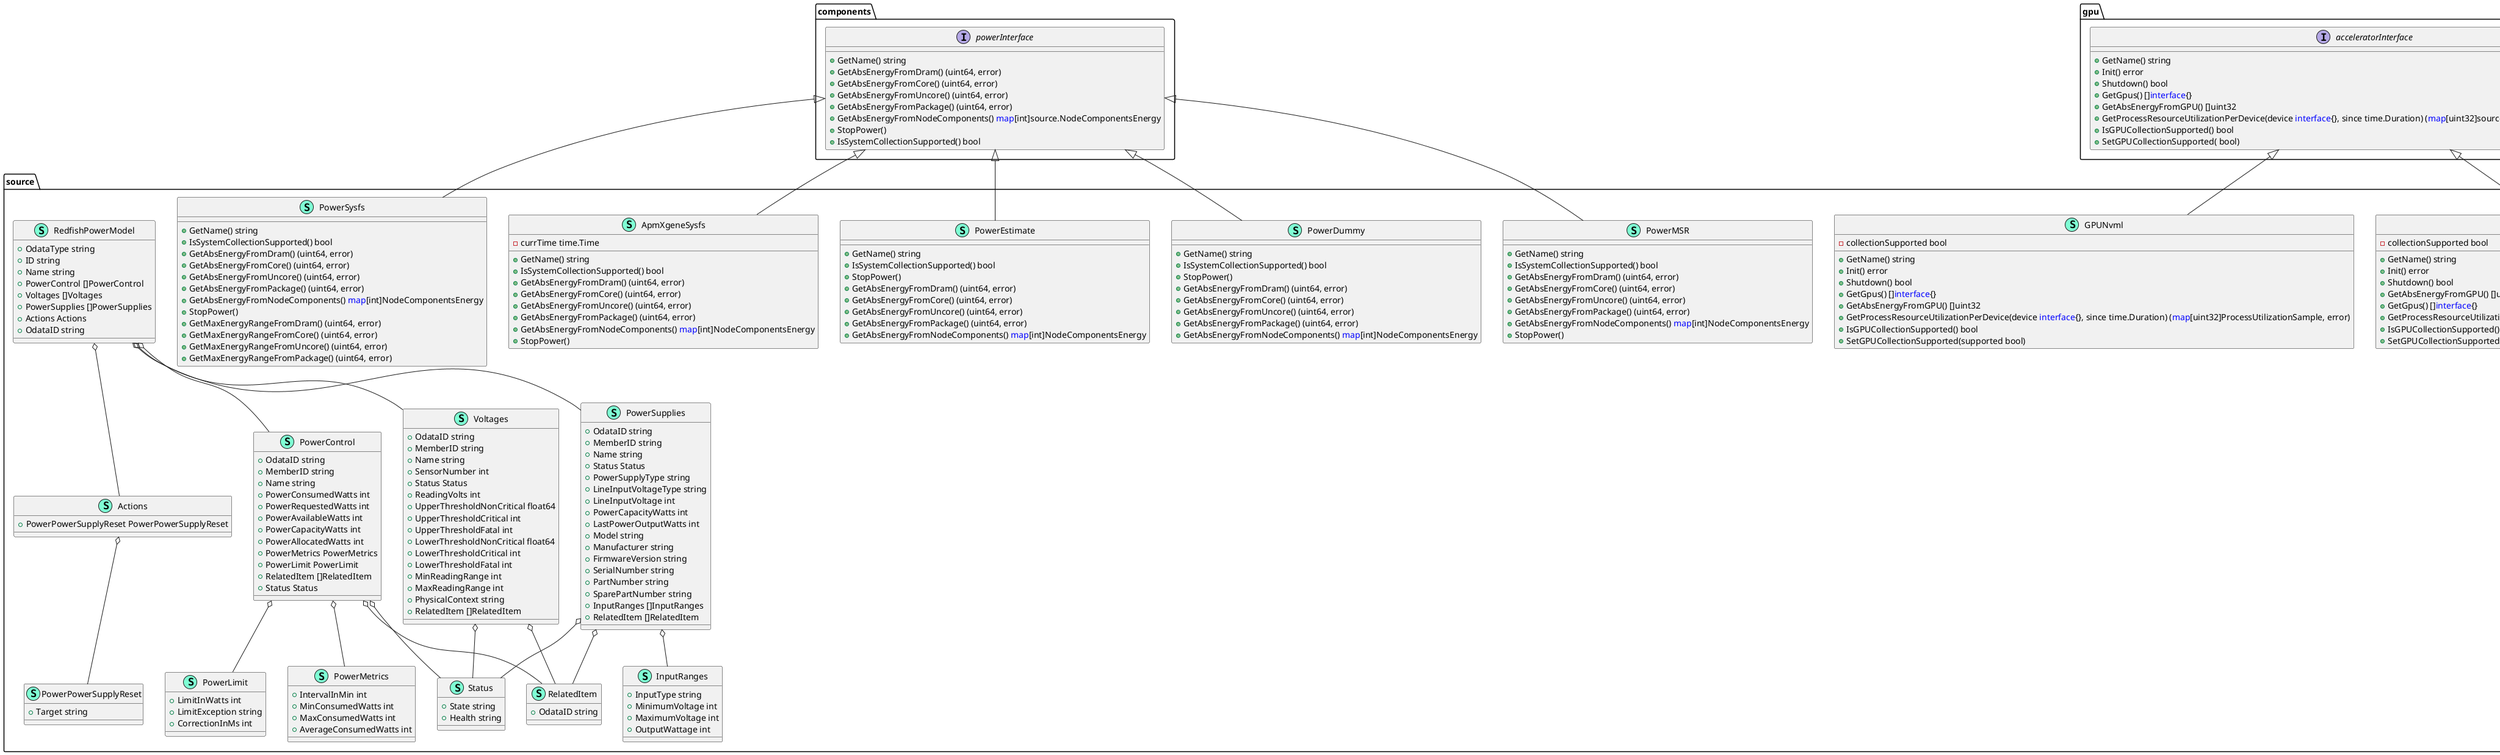 @startuml
namespace components {
    interface powerInterface  {
        + GetName() string
        + GetAbsEnergyFromDram() (uint64, error)
        + GetAbsEnergyFromCore() (uint64, error)
        + GetAbsEnergyFromUncore() (uint64, error)
        + GetAbsEnergyFromPackage() (uint64, error)
        + GetAbsEnergyFromNodeComponents() <font color=blue>map</font>[int]source.NodeComponentsEnergy
        + StopPower()
        + IsSystemCollectionSupported() bool

    }
}



namespace gpu {
    interface acceleratorInterface  {
        + GetName() string
        + Init() error
        + Shutdown() bool
        + GetGpus() []<font color=blue>interface</font>{}
        + GetAbsEnergyFromGPU() []uint32
        + GetProcessResourceUtilizationPerDevice(device <font color=blue>interface</font>{}, since time.Duration) (<font color=blue>map</font>[uint32]source.ProcessUtilizationSample, error)
        + IsGPUCollectionSupported() bool
        + SetGPUCollectionSupported( bool)

    }
}



namespace platform {
    class dummy << (S,Aquamarine) >> {
        + GetName() string
        + IsSystemCollectionSupported() bool
        + StopPower()
        + GetAbsEnergyFromPlatform() (<font color=blue>map</font>[string]float64, error)

    }
    interface powerInterface  {
        + GetName() string
        + GetAbsEnergyFromPlatform() (<font color=blue>map</font>[string]float64, error)
        + StopPower()
        + IsSystemCollectionSupported() bool

    }
}

"platform.powerInterface" <|-- "platform.dummy"

namespace source {
    class ACPI << (S,Aquamarine) >> {
        - powerPath string

        + CollectEnergy bool

        + GetName() string
        + StopPower()
        + GetCPUCoreFrequency() <font color=blue>map</font>[int32]uint64
        + IsSystemCollectionSupported() bool
        + IsHWMONCollectionSupported() bool
        + GetAbsEnergyFromPlatform() (<font color=blue>map</font>[string]float64, error)

    }
    class Actions << (S,Aquamarine) >> {
        + PowerPowerSupplyReset PowerPowerSupplyReset

    }
    class ApmXgeneSysfs << (S,Aquamarine) >> {
        - currTime time.Time

        + GetName() string
        + IsSystemCollectionSupported() bool
        + GetAbsEnergyFromDram() (uint64, error)
        + GetAbsEnergyFromCore() (uint64, error)
        + GetAbsEnergyFromUncore() (uint64, error)
        + GetAbsEnergyFromPackage() (uint64, error)
        + GetAbsEnergyFromNodeComponents() <font color=blue>map</font>[int]NodeComponentsEnergy
        + StopPower()

    }
    class DeviceUtilizationSample << (S,Aquamarine) >> {
        + SampleCnt uint64
        + PciTransCnt uint64
        + Latency uint64
        + BwIn uint64
        + BwOut uint64
        + CprUtil uint64
        + DcprUtil uint64
        + XltUtil uint64
        + CphUtil uint64
        + AthUtil uint64

    }
    class GPUDummy << (S,Aquamarine) >> {
        - collectionSupported bool

        + GetName() string
        + Init() error
        + Shutdown() bool
        + GetAbsEnergyFromGPU() []uint32
        + GetGpus() []<font color=blue>interface</font>{}
        + GetProcessResourceUtilizationPerDevice(device <font color=blue>interface</font>{}, since time.Duration) (<font color=blue>map</font>[uint32]ProcessUtilizationSample, error)
        + IsGPUCollectionSupported() bool
        + SetGPUCollectionSupported(supported bool)

    }
    class GPUNvml << (S,Aquamarine) >> {
        - collectionSupported bool

        + GetName() string
        + Init() error
        + Shutdown() bool
        + GetGpus() []<font color=blue>interface</font>{}
        + GetAbsEnergyFromGPU() []uint32
        + GetProcessResourceUtilizationPerDevice(device <font color=blue>interface</font>{}, since time.Duration) (<font color=blue>map</font>[uint32]ProcessUtilizationSample, error)
        + IsGPUCollectionSupported() bool
        + SetGPUCollectionSupported(supported bool)

    }
    class InputRanges << (S,Aquamarine) >> {
        + InputType string
        + MinimumVoltage int
        + MaximumVoltage int
        + OutputWattage int

    }
    class NodeComponentsEnergy << (S,Aquamarine) >> {
        + Core uint64
        + DRAM uint64
        + Uncore uint64
        + Pkg uint64

        + String() string

    }
    class PowerControl << (S,Aquamarine) >> {
        + OdataID string
        + MemberID string
        + Name string
        + PowerConsumedWatts int
        + PowerRequestedWatts int
        + PowerAvailableWatts int
        + PowerCapacityWatts int
        + PowerAllocatedWatts int
        + PowerMetrics PowerMetrics
        + PowerLimit PowerLimit
        + RelatedItem []RelatedItem
        + Status Status

    }
    class PowerDummy << (S,Aquamarine) >> {
        + GetName() string
        + IsSystemCollectionSupported() bool
        + StopPower()
        + GetAbsEnergyFromDram() (uint64, error)
        + GetAbsEnergyFromCore() (uint64, error)
        + GetAbsEnergyFromUncore() (uint64, error)
        + GetAbsEnergyFromPackage() (uint64, error)
        + GetAbsEnergyFromNodeComponents() <font color=blue>map</font>[int]NodeComponentsEnergy

    }
    class PowerEstimate << (S,Aquamarine) >> {
        + GetName() string
        + IsSystemCollectionSupported() bool
        + StopPower()
        + GetAbsEnergyFromDram() (uint64, error)
        + GetAbsEnergyFromCore() (uint64, error)
        + GetAbsEnergyFromUncore() (uint64, error)
        + GetAbsEnergyFromPackage() (uint64, error)
        + GetAbsEnergyFromNodeComponents() <font color=blue>map</font>[int]NodeComponentsEnergy

    }
    class PowerEstimateData << (S,Aquamarine) >> {
        + Architecture string
        + MinWatts float64
        + MaxWatts float64
        + PerGBWatts float64

    }
    class PowerHMC << (S,Aquamarine) >> {
        + GetName() string
        + StopPower()
        + IsSystemCollectionSupported() bool
        + GetAbsEnergyFromPlatform() (<font color=blue>map</font>[string]float64, error)

    }
    class PowerLimit << (S,Aquamarine) >> {
        + LimitInWatts int
        + LimitException string
        + CorrectionInMs int

    }
    class PowerMSR << (S,Aquamarine) >> {
        + GetName() string
        + IsSystemCollectionSupported() bool
        + GetAbsEnergyFromDram() (uint64, error)
        + GetAbsEnergyFromCore() (uint64, error)
        + GetAbsEnergyFromUncore() (uint64, error)
        + GetAbsEnergyFromPackage() (uint64, error)
        + GetAbsEnergyFromNodeComponents() <font color=blue>map</font>[int]NodeComponentsEnergy
        + StopPower()

    }
    class PowerMetrics << (S,Aquamarine) >> {
        + IntervalInMin int
        + MinConsumedWatts int
        + MaxConsumedWatts int
        + AverageConsumedWatts int

    }
    class PowerPowerSupplyReset << (S,Aquamarine) >> {
        + Target string

    }
    class PowerSupplies << (S,Aquamarine) >> {
        + OdataID string
        + MemberID string
        + Name string
        + Status Status
        + PowerSupplyType string
        + LineInputVoltageType string
        + LineInputVoltage int
        + PowerCapacityWatts int
        + LastPowerOutputWatts int
        + Model string
        + Manufacturer string
        + FirmwareVersion string
        + SerialNumber string
        + PartNumber string
        + SparePartNumber string
        + InputRanges []InputRanges
        + RelatedItem []RelatedItem

    }
    class PowerSysfs << (S,Aquamarine) >> {
        + GetName() string
        + IsSystemCollectionSupported() bool
        + GetAbsEnergyFromDram() (uint64, error)
        + GetAbsEnergyFromCore() (uint64, error)
        + GetAbsEnergyFromUncore() (uint64, error)
        + GetAbsEnergyFromPackage() (uint64, error)
        + GetAbsEnergyFromNodeComponents() <font color=blue>map</font>[int]NodeComponentsEnergy
        + StopPower()
        + GetMaxEnergyRangeFromDram() (uint64, error)
        + GetMaxEnergyRangeFromCore() (uint64, error)
        + GetMaxEnergyRangeFromUncore() (uint64, error)
        + GetMaxEnergyRangeFromPackage() (uint64, error)

    }
    class ProcessUtilizationSample << (S,Aquamarine) >> {
        + Pid uint32
        + TimeStamp uint64
        + SmUtil uint32
        + MemUtil uint32
        + EncUtil uint32
        + DecUtil uint32

    }

    class RedFishClient << (S,Aquamarine) >> {
        - accessInfo RedfishAccessInfo
        - systems []*RedfishSystemPowerResult
        - ticker *time.Ticker
        - probeInterval time.Duration
        - mutex sync.Mutex

        + GetName() string
        + IsSystemCollectionSupported() bool
        + GetAbsEnergyFromPlatform() (<font color=blue>map</font>[string]float64, error)
        + StopPower()

    }
    class RedfishAccessInfo << (S,Aquamarine) >> {
        + Username string
        + Password string
        + Host string

    }
    class RedfishPowerModel << (S,Aquamarine) >> {
        + OdataType string
        + ID string
        + Name string
        + PowerControl []PowerControl
        + Voltages []Voltages
        + PowerSupplies []PowerSupplies
        + Actions Actions
        + OdataID string

    }
    class RedfishSystemModel << (S,Aquamarine) >> {
        + OdataContext string
        + OdataID string
        + OdataType string
        + Description string
        + Members []<font color=blue>struct</font>{string}
        + MembersOdataCount int
        + Name string

    }
    class RedfishSystemPowerResult << (S,Aquamarine) >> {
        - system string
        - consumedWatts int
        - timestamp time.Time

    }
    class RelatedItem << (S,Aquamarine) >> {
        + OdataID string

    }
    class Status << (S,Aquamarine) >> {
        + State string
        + Health string

    }
    class Voltages << (S,Aquamarine) >> {
        + OdataID string
        + MemberID string
        + Name string
        + SensorNumber int
        + Status Status
        + ReadingVolts int
        + UpperThresholdNonCritical float64
        + UpperThresholdCritical int
        + UpperThresholdFatal int
        + LowerThresholdNonCritical float64
        + LowerThresholdCritical int
        + LowerThresholdFatal int
        + MinReadingRange int
        + MaxReadingRange int
        + PhysicalContext string
        + RelatedItem []RelatedItem

    }

}

"platform.powerInterface" <|-- "source.ACPI"
"components.powerInterface" <|-- "source.ApmXgeneSysfs"
"gpu.acceleratorInterface" <|-- "source.GPUDummy"
"gpu.acceleratorInterface" <|-- "source.GPUNvml"
"components.powerInterface" <|-- "source.PowerDummy"
"components.powerInterface" <|-- "source.PowerEstimate"
"platform.powerInterface" <|-- "source.PowerHMC"
"components.powerInterface" <|-- "source.PowerMSR"
"components.powerInterface" <|-- "source.PowerSysfs"
"platform.powerInterface" <|-- "source.RedFishClient"

"source.Actions" o-- "source.PowerPowerSupplyReset"
"source.PowerControl" o-- "source.PowerLimit"
"source.PowerControl" o-- "source.PowerMetrics"
"source.PowerControl" o-- "source.RelatedItem"
"source.PowerControl" o-- "source.Status"
"source.PowerSupplies" o-- "source.InputRanges"
"source.PowerSupplies" o-- "source.RelatedItem"
"source.PowerSupplies" o-- "source.Status"
"source.RedfishPowerModel" o-- "source.Actions"
"source.RedfishPowerModel" o-- "source.PowerControl"
"source.RedfishPowerModel" o-- "source.PowerSupplies"
"source.RedfishPowerModel" o-- "source.Voltages"
"source.Voltages" o-- "source.RelatedItem"
"source.Voltages" o-- "source.Status"

@enduml
